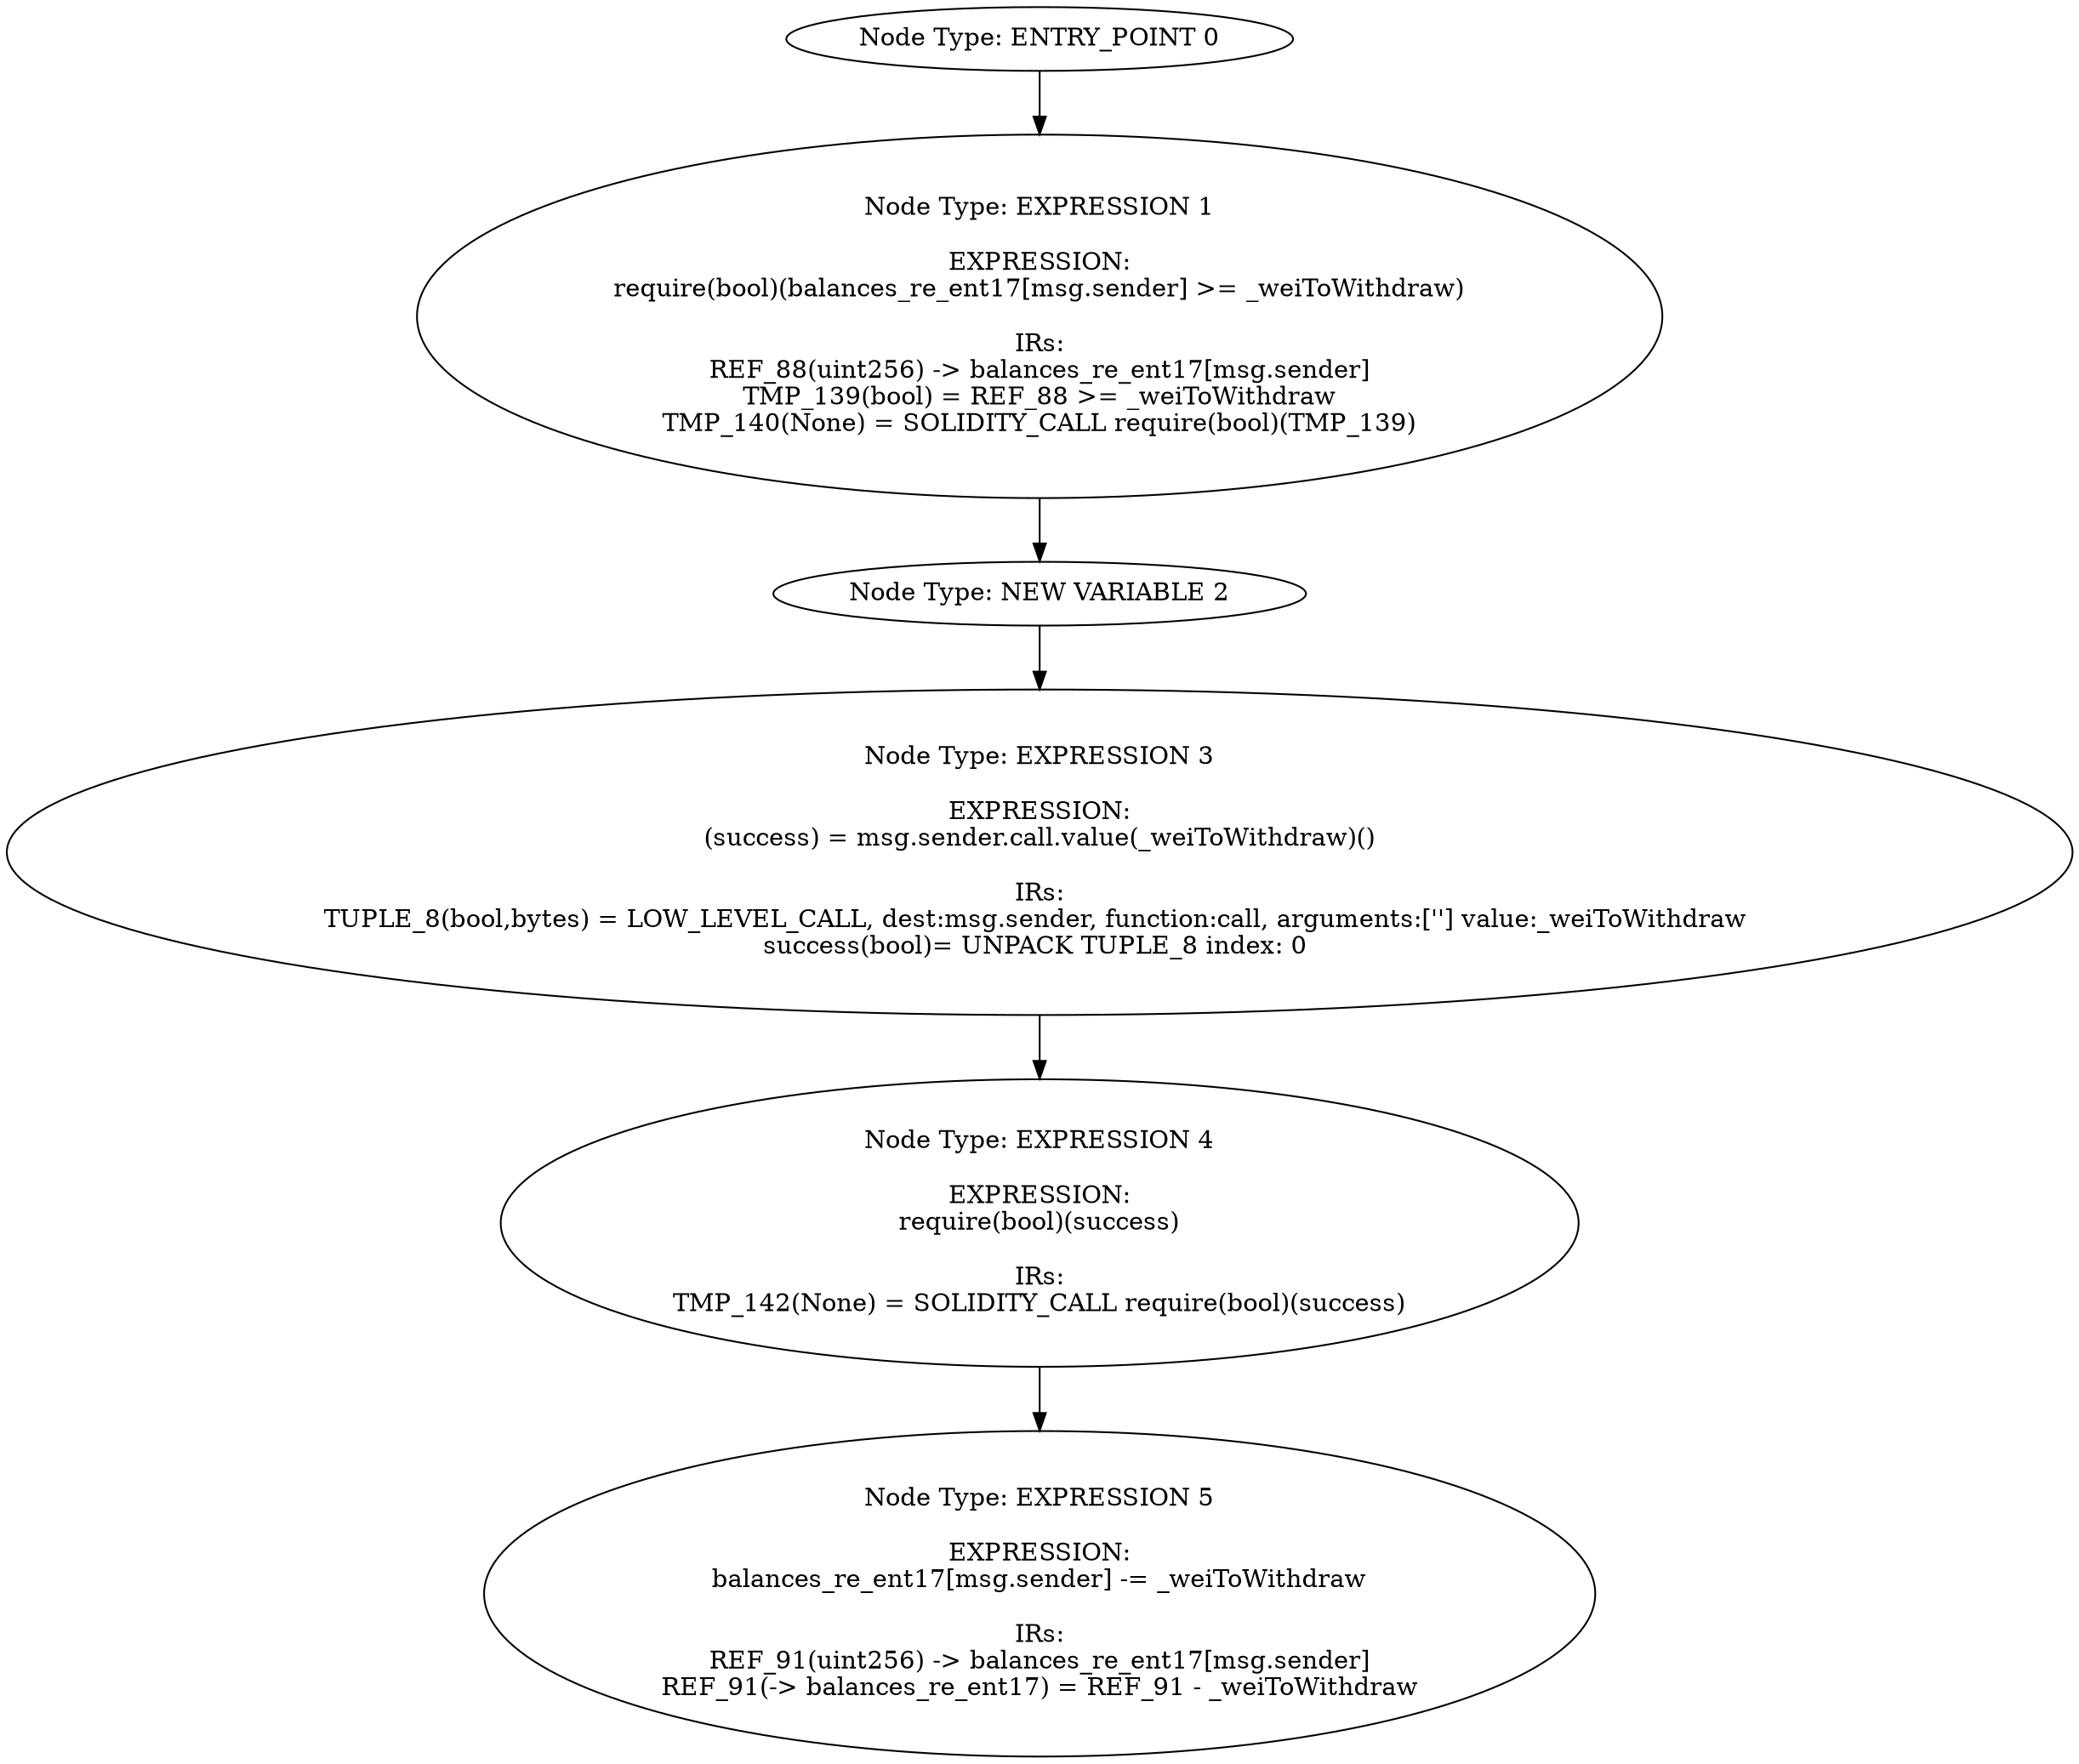 digraph{
0[label="Node Type: ENTRY_POINT 0
"];
0->1;
1[label="Node Type: EXPRESSION 1

EXPRESSION:
require(bool)(balances_re_ent17[msg.sender] >= _weiToWithdraw)

IRs:
REF_88(uint256) -> balances_re_ent17[msg.sender]
TMP_139(bool) = REF_88 >= _weiToWithdraw
TMP_140(None) = SOLIDITY_CALL require(bool)(TMP_139)"];
1->2;
2[label="Node Type: NEW VARIABLE 2
"];
2->3;
3[label="Node Type: EXPRESSION 3

EXPRESSION:
(success) = msg.sender.call.value(_weiToWithdraw)()

IRs:
TUPLE_8(bool,bytes) = LOW_LEVEL_CALL, dest:msg.sender, function:call, arguments:[''] value:_weiToWithdraw 
success(bool)= UNPACK TUPLE_8 index: 0 "];
3->4;
4[label="Node Type: EXPRESSION 4

EXPRESSION:
require(bool)(success)

IRs:
TMP_142(None) = SOLIDITY_CALL require(bool)(success)"];
4->5;
5[label="Node Type: EXPRESSION 5

EXPRESSION:
balances_re_ent17[msg.sender] -= _weiToWithdraw

IRs:
REF_91(uint256) -> balances_re_ent17[msg.sender]
REF_91(-> balances_re_ent17) = REF_91 - _weiToWithdraw"];
}
